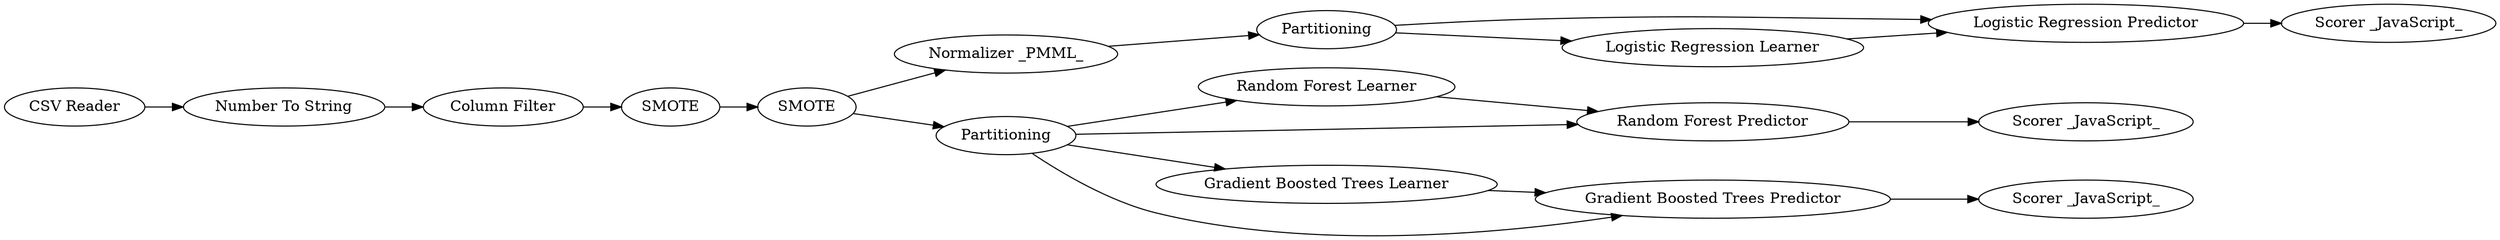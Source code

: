 digraph {
	1 [label="CSV Reader"]
	17 [label="Random Forest Learner"]
	18 [label="Random Forest Predictor"]
	19 [label="Scorer _JavaScript_"]
	294 [label=Partitioning]
	316 [label="Normalizer _PMML_"]
	322 [label="Logistic Regression Predictor"]
	323 [label=SMOTE]
	334 [label="Column Filter"]
	335 [label=SMOTE]
	338 [label="Logistic Regression Learner"]
	339 [label="Gradient Boosted Trees Learner"]
	340 [label="Gradient Boosted Trees Predictor"]
	341 [label="Number To String"]
	343 [label=Partitioning]
	344 [label="Scorer _JavaScript_"]
	345 [label="Scorer _JavaScript_"]
	1 -> 341
	17 -> 18
	18 -> 19
	294 -> 322
	294 -> 338
	316 -> 294
	322 -> 345
	323 -> 335
	334 -> 323
	335 -> 316
	335 -> 343
	338 -> 322
	339 -> 340
	340 -> 344
	341 -> 334
	343 -> 340
	343 -> 339
	343 -> 18
	343 -> 17
	rankdir=LR
}
